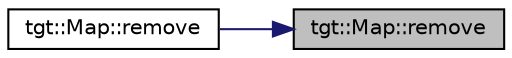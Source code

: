 digraph "tgt::Map::remove"
{
 // LATEX_PDF_SIZE
  edge [fontname="Helvetica",fontsize="10",labelfontname="Helvetica",labelfontsize="10"];
  node [fontname="Helvetica",fontsize="10",shape=record];
  rankdir="RL";
  Node1 [label="tgt::Map::remove",height=0.2,width=0.4,color="black", fillcolor="grey75", style="filled", fontcolor="black",tooltip=" "];
  Node1 -> Node2 [dir="back",color="midnightblue",fontsize="10",style="solid",fontname="Helvetica"];
  Node2 [label="tgt::Map::remove",height=0.2,width=0.4,color="black", fillcolor="white", style="filled",URL="$namespacetgt_1_1_map.html#a43ce202ded45ad80f5448994f1b09ffa",tooltip=" "];
}
